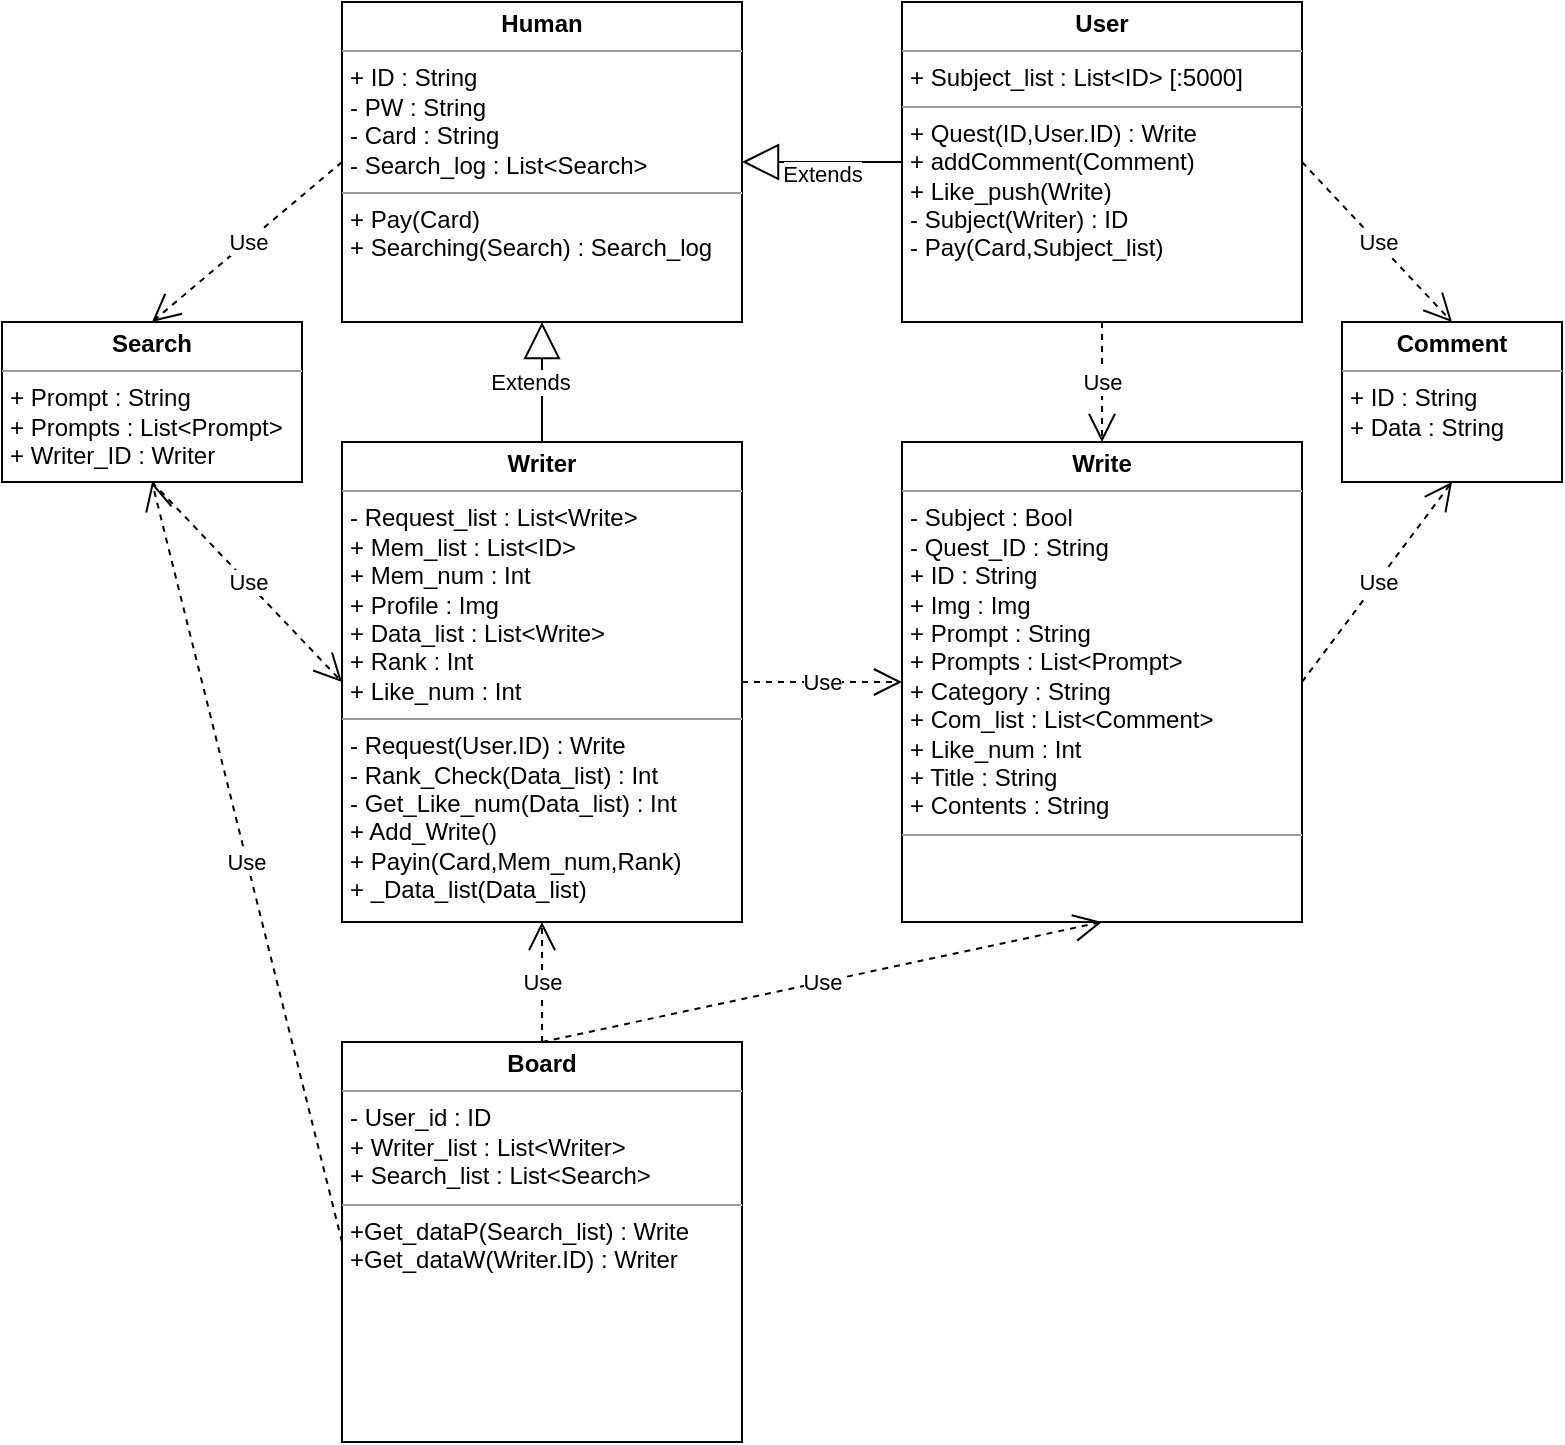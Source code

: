<mxfile version="21.6.1" type="github">
  <diagram name="Page-1" id="c4acf3e9-155e-7222-9cf6-157b1a14988f">
    <mxGraphModel dx="28" dy="1044" grid="1" gridSize="10" guides="1" tooltips="1" connect="1" arrows="1" fold="1" page="1" pageScale="1" pageWidth="850" pageHeight="1100" background="none" math="0" shadow="0">
      <root>
        <mxCell id="0" />
        <mxCell id="1" parent="0" />
        <mxCell id="yz6DzvDI-JlZWIoidr2r-2" value="&lt;p style=&quot;margin:0px;margin-top:4px;text-align:center;&quot;&gt;&lt;b&gt;Human&lt;/b&gt;&lt;/p&gt;&lt;hr size=&quot;1&quot;&gt;&lt;p style=&quot;margin:0px;margin-left:4px;&quot;&gt;&lt;span style=&quot;background-color: initial;&quot;&gt;+ ID : String&lt;/span&gt;&lt;br&gt;&lt;/p&gt;&lt;p style=&quot;margin:0px;margin-left:4px;&quot;&gt;- PW : String&lt;/p&gt;&lt;p style=&quot;margin:0px;margin-left:4px;&quot;&gt;- Card : String&lt;/p&gt;&lt;p style=&quot;margin:0px;margin-left:4px;&quot;&gt;- Search_log : List&amp;lt;Search&amp;gt;&lt;/p&gt;&lt;hr size=&quot;1&quot;&gt;&lt;p style=&quot;margin:0px;margin-left:4px;&quot;&gt;+ Pay(Card)&lt;/p&gt;&lt;p style=&quot;margin:0px;margin-left:4px;&quot;&gt;+ Searching(Search) : Search_log&lt;/p&gt;" style="verticalAlign=top;align=left;overflow=fill;fontSize=12;fontFamily=Helvetica;html=1;rounded=0;shadow=0;comic=0;labelBackgroundColor=none;strokeWidth=1" parent="1" vertex="1">
          <mxGeometry x="1040" y="200" width="200" height="160" as="geometry" />
        </mxCell>
        <mxCell id="yz6DzvDI-JlZWIoidr2r-3" value="&lt;p style=&quot;margin:0px;margin-top:4px;text-align:center;&quot;&gt;&lt;b&gt;User&lt;/b&gt;&lt;/p&gt;&lt;hr size=&quot;1&quot;&gt;&lt;p style=&quot;margin:0px;margin-left:4px;&quot;&gt;&lt;span style=&quot;background-color: initial;&quot;&gt;+ Subject_list : List&amp;lt;ID&amp;gt; [:5000]&lt;/span&gt;&lt;br&gt;&lt;/p&gt;&lt;hr size=&quot;1&quot;&gt;&lt;p style=&quot;margin:0px;margin-left:4px;&quot;&gt;+ Quest(ID,User.ID) : Write&lt;/p&gt;&lt;p style=&quot;margin:0px;margin-left:4px;&quot;&gt;+ addComment(Comment)&lt;/p&gt;&lt;p style=&quot;margin:0px;margin-left:4px;&quot;&gt;+ Like_push(Write)&lt;/p&gt;&lt;p style=&quot;margin:0px;margin-left:4px;&quot;&gt;- Subject(Writer) : ID&lt;br&gt;&lt;/p&gt;&lt;p style=&quot;margin:0px;margin-left:4px;&quot;&gt;- Pay(Card,Subject_list)&lt;/p&gt;" style="verticalAlign=top;align=left;overflow=fill;fontSize=12;fontFamily=Helvetica;html=1;rounded=0;shadow=0;comic=0;labelBackgroundColor=none;strokeWidth=1" parent="1" vertex="1">
          <mxGeometry x="1320" y="200" width="200" height="160" as="geometry" />
        </mxCell>
        <mxCell id="yz6DzvDI-JlZWIoidr2r-4" value="&lt;p style=&quot;margin:0px;margin-top:4px;text-align:center;&quot;&gt;&lt;b&gt;Writer&lt;/b&gt;&lt;/p&gt;&lt;hr size=&quot;1&quot;&gt;&lt;p style=&quot;margin:0px;margin-left:4px;&quot;&gt;&lt;span style=&quot;background-color: initial;&quot;&gt;- Request_list : List&amp;lt;Write&amp;gt;&lt;/span&gt;&lt;/p&gt;&lt;p style=&quot;margin:0px;margin-left:4px;&quot;&gt;&lt;span style=&quot;background-color: initial;&quot;&gt;+ Mem_list : List&amp;lt;ID&amp;gt;&lt;/span&gt;&lt;/p&gt;&lt;p style=&quot;margin:0px;margin-left:4px;&quot;&gt;&lt;span style=&quot;background-color: initial;&quot;&gt;+ Mem_num : Int&lt;/span&gt;&lt;/p&gt;&lt;p style=&quot;margin:0px;margin-left:4px;&quot;&gt;&lt;span style=&quot;background-color: initial;&quot;&gt;+ Profile : Img&lt;/span&gt;&lt;/p&gt;&lt;p style=&quot;margin:0px;margin-left:4px;&quot;&gt;&lt;span style=&quot;background-color: initial;&quot;&gt;+ Data_list : List&amp;lt;Write&amp;gt;&lt;/span&gt;&lt;/p&gt;&lt;p style=&quot;margin:0px;margin-left:4px;&quot;&gt;&lt;span style=&quot;background-color: initial;&quot;&gt;+ Rank : Int&lt;/span&gt;&lt;/p&gt;&lt;p style=&quot;margin:0px;margin-left:4px;&quot;&gt;&lt;span style=&quot;background-color: initial;&quot;&gt;+ Like_num : Int&lt;/span&gt;&lt;/p&gt;&lt;hr size=&quot;1&quot;&gt;&lt;p style=&quot;margin:0px;margin-left:4px;&quot;&gt;- Request(User.ID) : Write&lt;/p&gt;&lt;p style=&quot;margin:0px;margin-left:4px;&quot;&gt;- Rank_Check(Data_list) : Int&lt;/p&gt;&lt;p style=&quot;margin:0px;margin-left:4px;&quot;&gt;- Get_Like_num(Data_list) : Int&lt;/p&gt;&lt;p style=&quot;margin:0px;margin-left:4px;&quot;&gt;+ Add_Write()&lt;/p&gt;&lt;p style=&quot;margin:0px;margin-left:4px;&quot;&gt;+ Payin(Card,Mem_num,Rank)&lt;/p&gt;&lt;p style=&quot;margin:0px;margin-left:4px;&quot;&gt;+ _Data_list(Data_list)&lt;/p&gt;" style="verticalAlign=top;align=left;overflow=fill;fontSize=12;fontFamily=Helvetica;html=1;rounded=0;shadow=0;comic=0;labelBackgroundColor=none;strokeWidth=1" parent="1" vertex="1">
          <mxGeometry x="1040" y="420" width="200" height="240" as="geometry" />
        </mxCell>
        <mxCell id="yz6DzvDI-JlZWIoidr2r-6" value="&lt;p style=&quot;margin:0px;margin-top:4px;text-align:center;&quot;&gt;&lt;b&gt;Write&lt;/b&gt;&lt;/p&gt;&lt;hr size=&quot;1&quot;&gt;&lt;p style=&quot;margin:0px;margin-left:4px;&quot;&gt;&lt;span style=&quot;background-color: initial;&quot;&gt;- Subject : Bool&lt;/span&gt;&lt;/p&gt;&lt;p style=&quot;margin:0px;margin-left:4px;&quot;&gt;&lt;span style=&quot;background-color: initial;&quot;&gt;- Quest_ID : String&lt;/span&gt;&lt;/p&gt;&lt;p style=&quot;margin:0px;margin-left:4px;&quot;&gt;&lt;span style=&quot;background-color: initial;&quot;&gt;+ ID : String&lt;/span&gt;&lt;/p&gt;&lt;p style=&quot;margin:0px;margin-left:4px;&quot;&gt;+ Img : Img&lt;/p&gt;&lt;p style=&quot;margin:0px;margin-left:4px;&quot;&gt;+ Prompt : String&lt;/p&gt;&lt;p style=&quot;margin:0px;margin-left:4px;&quot;&gt;+ Prompts : List&amp;lt;Prompt&amp;gt;&lt;/p&gt;&lt;p style=&quot;margin:0px;margin-left:4px;&quot;&gt;+ Category : String&lt;/p&gt;&lt;p style=&quot;margin:0px;margin-left:4px;&quot;&gt;+ Com_list : List&amp;lt;Comment&amp;gt;&lt;/p&gt;&lt;p style=&quot;margin:0px;margin-left:4px;&quot;&gt;+ Like_num : Int&lt;br&gt;&lt;/p&gt;&lt;p style=&quot;margin:0px;margin-left:4px;&quot;&gt;+ Title : String&lt;/p&gt;&lt;p style=&quot;margin:0px;margin-left:4px;&quot;&gt;+ Contents : String&lt;/p&gt;&lt;hr size=&quot;1&quot;&gt;&lt;p style=&quot;margin:0px;margin-left:4px;&quot;&gt;&lt;br&gt;&lt;/p&gt;" style="verticalAlign=top;align=left;overflow=fill;fontSize=12;fontFamily=Helvetica;html=1;rounded=0;shadow=0;comic=0;labelBackgroundColor=none;strokeWidth=1" parent="1" vertex="1">
          <mxGeometry x="1320" y="420" width="200" height="240" as="geometry" />
        </mxCell>
        <mxCell id="yz6DzvDI-JlZWIoidr2r-7" value="&lt;p style=&quot;margin:0px;margin-top:4px;text-align:center;&quot;&gt;&lt;b&gt;Board&lt;/b&gt;&lt;/p&gt;&lt;hr size=&quot;1&quot;&gt;&lt;p style=&quot;margin:0px;margin-left:4px;&quot;&gt;&lt;span style=&quot;background-color: initial;&quot;&gt;- User_id : ID&lt;/span&gt;&lt;/p&gt;&lt;p style=&quot;margin:0px;margin-left:4px;&quot;&gt;+ Writer_list : List&amp;lt;Writer&amp;gt;&lt;/p&gt;&lt;p style=&quot;margin:0px;margin-left:4px;&quot;&gt;+ Search_list : List&amp;lt;Search&amp;gt;&lt;/p&gt;&lt;hr size=&quot;1&quot;&gt;&lt;p style=&quot;margin:0px;margin-left:4px;&quot;&gt;+Get_dataP(Search_list) : Write&lt;/p&gt;&lt;p style=&quot;margin:0px;margin-left:4px;&quot;&gt;+Get_dataW(Writer.ID) : Writer&lt;/p&gt;" style="verticalAlign=top;align=left;overflow=fill;fontSize=12;fontFamily=Helvetica;html=1;rounded=0;shadow=0;comic=0;labelBackgroundColor=none;strokeWidth=1" parent="1" vertex="1">
          <mxGeometry x="1040" y="720" width="200" height="200" as="geometry" />
        </mxCell>
        <mxCell id="yz6DzvDI-JlZWIoidr2r-10" value="Use" style="endArrow=open;endSize=12;dashed=1;html=1;rounded=0;entryX=0;entryY=0.5;entryDx=0;entryDy=0;exitX=1;exitY=0.5;exitDx=0;exitDy=0;" parent="1" source="yz6DzvDI-JlZWIoidr2r-4" target="yz6DzvDI-JlZWIoidr2r-6" edge="1">
          <mxGeometry width="160" relative="1" as="geometry">
            <mxPoint x="1280" y="490" as="sourcePoint" />
            <mxPoint x="1380" y="844" as="targetPoint" />
          </mxGeometry>
        </mxCell>
        <mxCell id="yz6DzvDI-JlZWIoidr2r-14" value="Extends" style="endArrow=block;endSize=16;endFill=0;html=1;rounded=0;exitX=0;exitY=0.5;exitDx=0;exitDy=0;entryX=1;entryY=0.5;entryDx=0;entryDy=0;" parent="1" source="yz6DzvDI-JlZWIoidr2r-3" target="yz6DzvDI-JlZWIoidr2r-2" edge="1">
          <mxGeometry y="6" width="160" relative="1" as="geometry">
            <mxPoint x="1350" y="585" as="sourcePoint" />
            <mxPoint x="1510" y="585" as="targetPoint" />
            <mxPoint as="offset" />
          </mxGeometry>
        </mxCell>
        <mxCell id="yz6DzvDI-JlZWIoidr2r-15" value="Extends" style="endArrow=block;endSize=16;endFill=0;html=1;rounded=0;exitX=0.5;exitY=0;exitDx=0;exitDy=0;entryX=0.5;entryY=1;entryDx=0;entryDy=0;" parent="1" source="yz6DzvDI-JlZWIoidr2r-4" target="yz6DzvDI-JlZWIoidr2r-2" edge="1">
          <mxGeometry y="6" width="160" relative="1" as="geometry">
            <mxPoint x="1370" y="270" as="sourcePoint" />
            <mxPoint x="1250" y="270" as="targetPoint" />
            <mxPoint as="offset" />
          </mxGeometry>
        </mxCell>
        <mxCell id="yz6DzvDI-JlZWIoidr2r-16" value="&lt;p style=&quot;margin:0px;margin-top:4px;text-align:center;&quot;&gt;&lt;b&gt;Comment&lt;/b&gt;&lt;/p&gt;&lt;hr size=&quot;1&quot;&gt;&lt;p style=&quot;margin:0px;margin-left:4px;&quot;&gt;+ ID : String&lt;/p&gt;&lt;p style=&quot;margin:0px;margin-left:4px;&quot;&gt;+ Data : String&lt;/p&gt;" style="verticalAlign=top;align=left;overflow=fill;fontSize=12;fontFamily=Helvetica;html=1;rounded=0;shadow=0;comic=0;labelBackgroundColor=none;strokeWidth=1" parent="1" vertex="1">
          <mxGeometry x="1540" y="360" width="110" height="80" as="geometry" />
        </mxCell>
        <mxCell id="nBI1zT0xQjDD3J68BNAc-1" value="&lt;p style=&quot;margin:0px;margin-top:4px;text-align:center;&quot;&gt;&lt;b&gt;Search&lt;/b&gt;&lt;/p&gt;&lt;hr size=&quot;1&quot;&gt;&lt;p style=&quot;margin:0px;margin-left:4px;&quot;&gt;+ Prompt : String&lt;/p&gt;&lt;p style=&quot;margin:0px;margin-left:4px;&quot;&gt;+ Prompts : List&amp;lt;Prompt&amp;gt;&lt;/p&gt;&lt;p style=&quot;margin:0px;margin-left:4px;&quot;&gt;+ Writer_ID : Writer&lt;/p&gt;" style="verticalAlign=top;align=left;overflow=fill;fontSize=12;fontFamily=Helvetica;html=1;rounded=0;shadow=0;comic=0;labelBackgroundColor=none;strokeWidth=1" parent="1" vertex="1">
          <mxGeometry x="870" y="360" width="150" height="80" as="geometry" />
        </mxCell>
        <mxCell id="nBI1zT0xQjDD3J68BNAc-5" value="Use" style="endArrow=open;endSize=12;dashed=1;html=1;rounded=0;entryX=0.5;entryY=0;entryDx=0;entryDy=0;exitX=0;exitY=0.5;exitDx=0;exitDy=0;" parent="1" source="yz6DzvDI-JlZWIoidr2r-2" target="nBI1zT0xQjDD3J68BNAc-1" edge="1">
          <mxGeometry width="160" relative="1" as="geometry">
            <mxPoint x="1430" y="650" as="sourcePoint" />
            <mxPoint x="1290" y="730" as="targetPoint" />
          </mxGeometry>
        </mxCell>
        <mxCell id="nBI1zT0xQjDD3J68BNAc-7" value="Use" style="endArrow=open;endSize=12;dashed=1;html=1;rounded=0;entryX=0.5;entryY=1;entryDx=0;entryDy=0;" parent="1" target="nBI1zT0xQjDD3J68BNAc-1" edge="1">
          <mxGeometry width="160" relative="1" as="geometry">
            <mxPoint x="1040" y="820" as="sourcePoint" />
            <mxPoint x="955" y="370" as="targetPoint" />
          </mxGeometry>
        </mxCell>
        <mxCell id="nBI1zT0xQjDD3J68BNAc-8" value="Use" style="endArrow=open;endSize=12;dashed=1;html=1;rounded=0;entryX=0.5;entryY=0;entryDx=0;entryDy=0;exitX=1;exitY=0.5;exitDx=0;exitDy=0;" parent="1" source="yz6DzvDI-JlZWIoidr2r-3" target="yz6DzvDI-JlZWIoidr2r-16" edge="1">
          <mxGeometry width="160" relative="1" as="geometry">
            <mxPoint x="1060" y="280" as="sourcePoint" />
            <mxPoint x="965" y="380" as="targetPoint" />
          </mxGeometry>
        </mxCell>
        <mxCell id="nBI1zT0xQjDD3J68BNAc-9" value="Use" style="endArrow=open;endSize=12;dashed=1;html=1;rounded=0;entryX=0.5;entryY=1;entryDx=0;entryDy=0;exitX=1;exitY=0.5;exitDx=0;exitDy=0;" parent="1" source="yz6DzvDI-JlZWIoidr2r-6" target="yz6DzvDI-JlZWIoidr2r-16" edge="1">
          <mxGeometry width="160" relative="1" as="geometry">
            <mxPoint x="1070" y="290" as="sourcePoint" />
            <mxPoint x="975" y="390" as="targetPoint" />
          </mxGeometry>
        </mxCell>
        <mxCell id="nBI1zT0xQjDD3J68BNAc-10" value="Use" style="endArrow=open;endSize=12;dashed=1;html=1;rounded=0;entryX=0.5;entryY=1;entryDx=0;entryDy=0;exitX=0.5;exitY=0;exitDx=0;exitDy=0;" parent="1" source="yz6DzvDI-JlZWIoidr2r-7" target="yz6DzvDI-JlZWIoidr2r-6" edge="1">
          <mxGeometry width="160" relative="1" as="geometry">
            <mxPoint x="1435" y="700" as="sourcePoint" />
            <mxPoint x="1340" y="800" as="targetPoint" />
          </mxGeometry>
        </mxCell>
        <mxCell id="nBI1zT0xQjDD3J68BNAc-11" value="Use" style="endArrow=open;endSize=12;dashed=1;html=1;rounded=0;entryX=0.5;entryY=1;entryDx=0;entryDy=0;exitX=0.5;exitY=0;exitDx=0;exitDy=0;" parent="1" source="yz6DzvDI-JlZWIoidr2r-7" target="yz6DzvDI-JlZWIoidr2r-4" edge="1">
          <mxGeometry width="160" relative="1" as="geometry">
            <mxPoint x="1445" y="710" as="sourcePoint" />
            <mxPoint x="1350" y="810" as="targetPoint" />
          </mxGeometry>
        </mxCell>
        <mxCell id="nBI1zT0xQjDD3J68BNAc-12" value="Use" style="endArrow=open;endSize=12;dashed=1;html=1;rounded=0;entryX=0.5;entryY=0;entryDx=0;entryDy=0;exitX=0.5;exitY=1;exitDx=0;exitDy=0;" parent="1" source="yz6DzvDI-JlZWIoidr2r-3" target="yz6DzvDI-JlZWIoidr2r-6" edge="1">
          <mxGeometry width="160" relative="1" as="geometry">
            <mxPoint x="1250" y="390" as="sourcePoint" />
            <mxPoint x="1330" y="390" as="targetPoint" />
          </mxGeometry>
        </mxCell>
        <mxCell id="nBI1zT0xQjDD3J68BNAc-14" value="Use" style="endArrow=open;endSize=12;dashed=1;html=1;rounded=0;entryX=0;entryY=0.5;entryDx=0;entryDy=0;exitX=0.5;exitY=1;exitDx=0;exitDy=0;" parent="1" source="nBI1zT0xQjDD3J68BNAc-1" target="yz6DzvDI-JlZWIoidr2r-4" edge="1">
          <mxGeometry width="160" relative="1" as="geometry">
            <mxPoint x="1050" y="270" as="sourcePoint" />
            <mxPoint x="955" y="370" as="targetPoint" />
          </mxGeometry>
        </mxCell>
      </root>
    </mxGraphModel>
  </diagram>
</mxfile>
